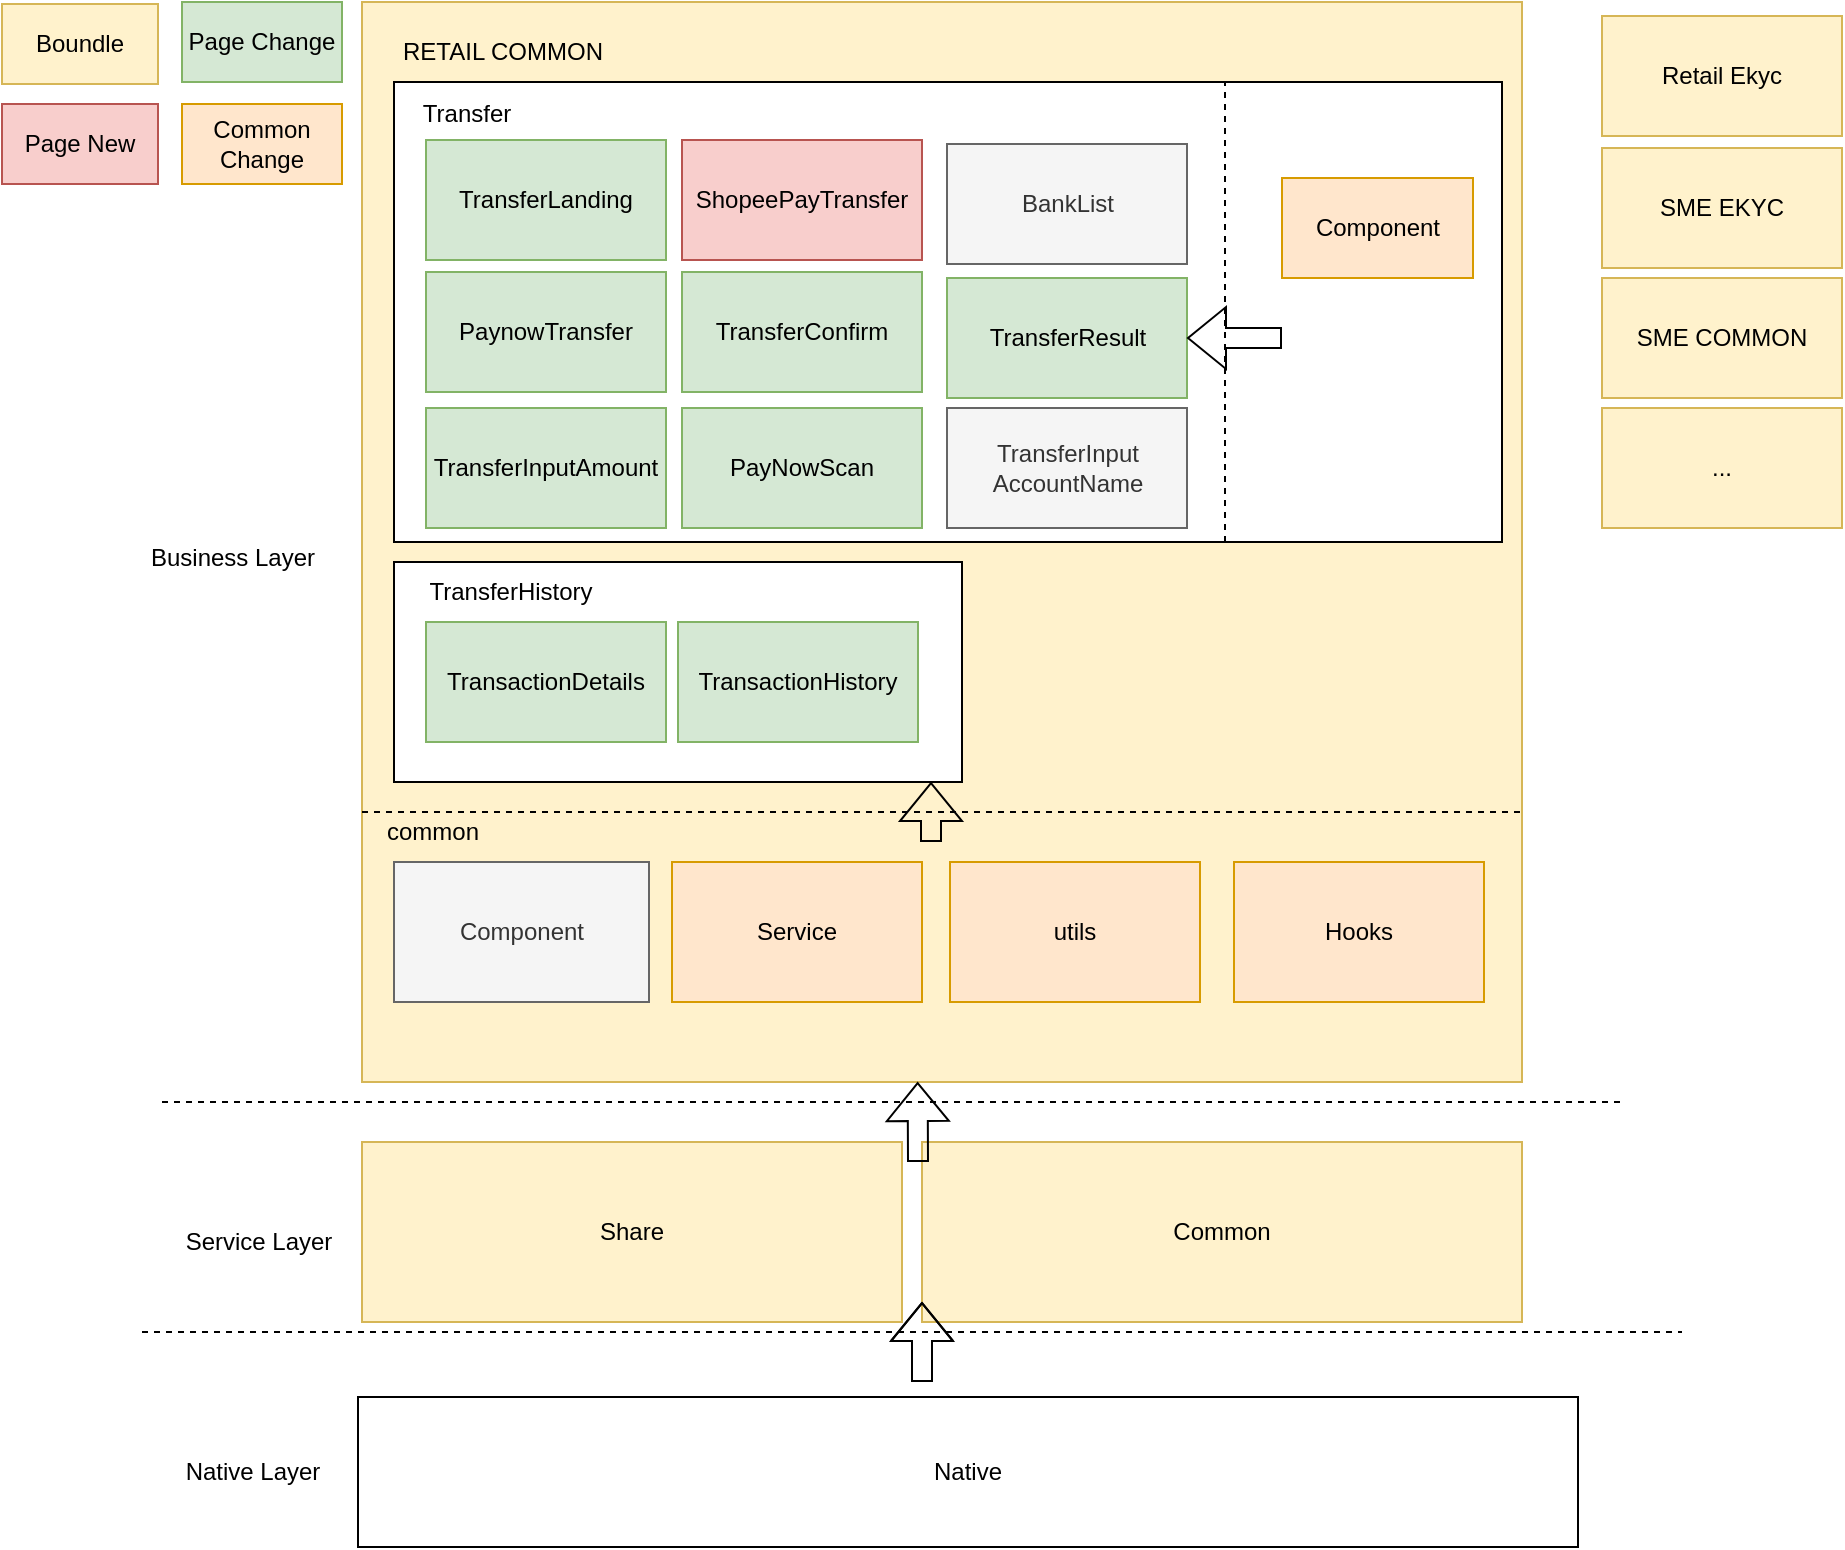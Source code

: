 <mxfile version="21.1.8" type="github" pages="3">
  <diagram name="第 1 页" id="1yYVKg7gYqVnLr0icWR6">
    <mxGraphModel dx="2261" dy="771" grid="1" gridSize="10" guides="1" tooltips="1" connect="1" arrows="1" fold="1" page="1" pageScale="1" pageWidth="827" pageHeight="1169" math="0" shadow="0">
      <root>
        <mxCell id="0" />
        <mxCell id="1" parent="0" />
        <mxCell id="9tb9bFtsTYVmH_khgkMe-59" value="Share" style="rounded=0;whiteSpace=wrap;html=1;fillColor=#fff2cc;strokeColor=#d6b656;" vertex="1" parent="1">
          <mxGeometry x="150" y="610" width="270" height="90" as="geometry" />
        </mxCell>
        <mxCell id="9tb9bFtsTYVmH_khgkMe-60" value="Common" style="rounded=0;whiteSpace=wrap;html=1;fillColor=#fff2cc;strokeColor=#d6b656;" vertex="1" parent="1">
          <mxGeometry x="430" y="610" width="300" height="90" as="geometry" />
        </mxCell>
        <mxCell id="9tb9bFtsTYVmH_khgkMe-1" value="" style="rounded=0;whiteSpace=wrap;html=1;fillColor=#fff2cc;strokeColor=#d6b656;" vertex="1" parent="1">
          <mxGeometry x="150" y="40" width="580" height="540" as="geometry" />
        </mxCell>
        <mxCell id="9tb9bFtsTYVmH_khgkMe-2" value="Business Layer" style="text;html=1;align=center;verticalAlign=middle;resizable=0;points=[];autosize=1;strokeColor=none;fillColor=none;" vertex="1" parent="1">
          <mxGeometry x="30" y="303" width="110" height="30" as="geometry" />
        </mxCell>
        <mxCell id="9tb9bFtsTYVmH_khgkMe-3" value="RETAIL COMMON" style="text;html=1;align=center;verticalAlign=middle;resizable=0;points=[];autosize=1;strokeColor=none;fillColor=none;" vertex="1" parent="1">
          <mxGeometry x="160" y="50" width="120" height="30" as="geometry" />
        </mxCell>
        <mxCell id="9tb9bFtsTYVmH_khgkMe-6" value="Retail Ekyc" style="rounded=0;whiteSpace=wrap;html=1;fillColor=#fff2cc;strokeColor=#d6b656;" vertex="1" parent="1">
          <mxGeometry x="770" y="47" width="120" height="60" as="geometry" />
        </mxCell>
        <mxCell id="9tb9bFtsTYVmH_khgkMe-7" value="SME COMMON" style="rounded=0;whiteSpace=wrap;html=1;fillColor=#fff2cc;strokeColor=#d6b656;" vertex="1" parent="1">
          <mxGeometry x="770" y="178" width="120" height="60" as="geometry" />
        </mxCell>
        <mxCell id="9tb9bFtsTYVmH_khgkMe-8" value="SME EKYC" style="rounded=0;whiteSpace=wrap;html=1;fillColor=#fff2cc;strokeColor=#d6b656;" vertex="1" parent="1">
          <mxGeometry x="770" y="113" width="120" height="60" as="geometry" />
        </mxCell>
        <mxCell id="9tb9bFtsTYVmH_khgkMe-9" value="..." style="rounded=0;whiteSpace=wrap;html=1;fillColor=#fff2cc;strokeColor=#d6b656;" vertex="1" parent="1">
          <mxGeometry x="770" y="243" width="120" height="60" as="geometry" />
        </mxCell>
        <mxCell id="9tb9bFtsTYVmH_khgkMe-10" value="" style="endArrow=none;dashed=1;html=1;rounded=0;" edge="1" parent="1">
          <mxGeometry width="50" height="50" relative="1" as="geometry">
            <mxPoint x="50" y="590" as="sourcePoint" />
            <mxPoint x="780" y="590" as="targetPoint" />
          </mxGeometry>
        </mxCell>
        <mxCell id="9tb9bFtsTYVmH_khgkMe-11" value="Service Layer" style="text;html=1;align=center;verticalAlign=middle;resizable=0;points=[];autosize=1;strokeColor=none;fillColor=none;" vertex="1" parent="1">
          <mxGeometry x="48" y="645" width="100" height="30" as="geometry" />
        </mxCell>
        <mxCell id="9tb9bFtsTYVmH_khgkMe-12" value="Component" style="rounded=0;whiteSpace=wrap;html=1;fillColor=#f5f5f5;strokeColor=#666666;fontColor=#333333;" vertex="1" parent="1">
          <mxGeometry x="166" y="470" width="127.5" height="70" as="geometry" />
        </mxCell>
        <mxCell id="9tb9bFtsTYVmH_khgkMe-15" value="" style="endArrow=none;dashed=1;html=1;rounded=0;" edge="1" parent="1">
          <mxGeometry width="50" height="50" relative="1" as="geometry">
            <mxPoint x="40" y="705" as="sourcePoint" />
            <mxPoint x="810" y="705" as="targetPoint" />
          </mxGeometry>
        </mxCell>
        <mxCell id="9tb9bFtsTYVmH_khgkMe-16" value="Native Layer" style="text;html=1;align=center;verticalAlign=middle;resizable=0;points=[];autosize=1;strokeColor=none;fillColor=none;" vertex="1" parent="1">
          <mxGeometry x="50" y="760" width="90" height="30" as="geometry" />
        </mxCell>
        <mxCell id="9tb9bFtsTYVmH_khgkMe-20" value="Native" style="rounded=0;whiteSpace=wrap;html=1;" vertex="1" parent="1">
          <mxGeometry x="148" y="737.5" width="610" height="75" as="geometry" />
        </mxCell>
        <mxCell id="9tb9bFtsTYVmH_khgkMe-24" value="Boundle" style="rounded=0;whiteSpace=wrap;html=1;fillColor=#fff2cc;strokeColor=#d6b656;" vertex="1" parent="1">
          <mxGeometry x="-30" y="41" width="78" height="40" as="geometry" />
        </mxCell>
        <mxCell id="9tb9bFtsTYVmH_khgkMe-25" value="Page New" style="rounded=0;whiteSpace=wrap;html=1;fillColor=#f8cecc;strokeColor=#b85450;" vertex="1" parent="1">
          <mxGeometry x="-30" y="91" width="78" height="40" as="geometry" />
        </mxCell>
        <mxCell id="9tb9bFtsTYVmH_khgkMe-26" value="Page Change" style="rounded=0;whiteSpace=wrap;html=1;fillColor=#d5e8d4;strokeColor=#82b366;" vertex="1" parent="1">
          <mxGeometry x="60" y="40" width="80" height="40" as="geometry" />
        </mxCell>
        <mxCell id="9tb9bFtsTYVmH_khgkMe-28" value="" style="rounded=0;whiteSpace=wrap;html=1;" vertex="1" parent="1">
          <mxGeometry x="166" y="80" width="554" height="230" as="geometry" />
        </mxCell>
        <mxCell id="9tb9bFtsTYVmH_khgkMe-29" value="Transfer" style="text;html=1;align=center;verticalAlign=middle;resizable=0;points=[];autosize=1;strokeColor=none;fillColor=none;" vertex="1" parent="1">
          <mxGeometry x="167" y="81" width="70" height="30" as="geometry" />
        </mxCell>
        <mxCell id="9tb9bFtsTYVmH_khgkMe-31" value="TransferLanding" style="rounded=0;whiteSpace=wrap;html=1;fillColor=#d5e8d4;strokeColor=#82b366;" vertex="1" parent="1">
          <mxGeometry x="182" y="109" width="120" height="60" as="geometry" />
        </mxCell>
        <mxCell id="9tb9bFtsTYVmH_khgkMe-32" value="PaynowTransfer" style="rounded=0;whiteSpace=wrap;html=1;fillColor=#d5e8d4;strokeColor=#82b366;" vertex="1" parent="1">
          <mxGeometry x="182" y="175" width="120" height="60" as="geometry" />
        </mxCell>
        <mxCell id="9tb9bFtsTYVmH_khgkMe-34" value="ShopeePayTransfer" style="rounded=0;whiteSpace=wrap;html=1;fillColor=#f8cecc;strokeColor=#b85450;" vertex="1" parent="1">
          <mxGeometry x="310" y="109" width="120" height="60" as="geometry" />
        </mxCell>
        <mxCell id="9tb9bFtsTYVmH_khgkMe-35" value="TransferConfirm" style="rounded=0;whiteSpace=wrap;html=1;fillColor=#d5e8d4;strokeColor=#82b366;" vertex="1" parent="1">
          <mxGeometry x="310" y="175" width="120" height="60" as="geometry" />
        </mxCell>
        <mxCell id="9tb9bFtsTYVmH_khgkMe-36" value="TransferInputAmount" style="rounded=0;whiteSpace=wrap;html=1;fillColor=#d5e8d4;strokeColor=#82b366;" vertex="1" parent="1">
          <mxGeometry x="182" y="243" width="120" height="60" as="geometry" />
        </mxCell>
        <mxCell id="9tb9bFtsTYVmH_khgkMe-37" value="PayNowScan" style="rounded=0;whiteSpace=wrap;html=1;fillColor=#d5e8d4;strokeColor=#82b366;" vertex="1" parent="1">
          <mxGeometry x="310" y="243" width="120" height="60" as="geometry" />
        </mxCell>
        <mxCell id="9tb9bFtsTYVmH_khgkMe-38" value="BankList" style="rounded=0;whiteSpace=wrap;html=1;fillColor=#f5f5f5;strokeColor=#666666;fontColor=#333333;" vertex="1" parent="1">
          <mxGeometry x="442.5" y="111" width="120" height="60" as="geometry" />
        </mxCell>
        <mxCell id="9tb9bFtsTYVmH_khgkMe-39" value="TransferResult" style="rounded=0;whiteSpace=wrap;html=1;fillColor=#d5e8d4;strokeColor=#82b366;" vertex="1" parent="1">
          <mxGeometry x="442.5" y="178" width="120" height="60" as="geometry" />
        </mxCell>
        <mxCell id="9tb9bFtsTYVmH_khgkMe-40" value="" style="rounded=0;whiteSpace=wrap;html=1;" vertex="1" parent="1">
          <mxGeometry x="166" y="320" width="284" height="110" as="geometry" />
        </mxCell>
        <mxCell id="9tb9bFtsTYVmH_khgkMe-41" value="TransferHistory" style="text;html=1;align=center;verticalAlign=middle;resizable=0;points=[];autosize=1;strokeColor=none;fillColor=none;" vertex="1" parent="1">
          <mxGeometry x="169" y="320" width="110" height="30" as="geometry" />
        </mxCell>
        <mxCell id="9tb9bFtsTYVmH_khgkMe-42" value="TransactionDetails" style="rounded=0;whiteSpace=wrap;html=1;fillColor=#d5e8d4;strokeColor=#82b366;" vertex="1" parent="1">
          <mxGeometry x="182" y="350" width="120" height="60" as="geometry" />
        </mxCell>
        <mxCell id="9tb9bFtsTYVmH_khgkMe-43" value="TransactionHistory" style="rounded=0;whiteSpace=wrap;html=1;fillColor=#d5e8d4;strokeColor=#82b366;" vertex="1" parent="1">
          <mxGeometry x="308" y="350" width="120" height="60" as="geometry" />
        </mxCell>
        <mxCell id="9tb9bFtsTYVmH_khgkMe-44" value="TransferInput&lt;br&gt;AccountName" style="rounded=0;whiteSpace=wrap;html=1;fillColor=#f5f5f5;strokeColor=#666666;fontColor=#333333;" vertex="1" parent="1">
          <mxGeometry x="442.5" y="243" width="120" height="60" as="geometry" />
        </mxCell>
        <mxCell id="9tb9bFtsTYVmH_khgkMe-45" value="Service" style="rounded=0;whiteSpace=wrap;html=1;fillColor=#ffe6cc;strokeColor=#d79b00;" vertex="1" parent="1">
          <mxGeometry x="305" y="470" width="125" height="70" as="geometry" />
        </mxCell>
        <mxCell id="9tb9bFtsTYVmH_khgkMe-47" value="utils" style="rounded=0;whiteSpace=wrap;html=1;fillColor=#ffe6cc;strokeColor=#d79b00;" vertex="1" parent="1">
          <mxGeometry x="444" y="470" width="125" height="70" as="geometry" />
        </mxCell>
        <mxCell id="9tb9bFtsTYVmH_khgkMe-48" value="Hooks" style="rounded=0;whiteSpace=wrap;html=1;fillColor=#ffe6cc;strokeColor=#d79b00;" vertex="1" parent="1">
          <mxGeometry x="586" y="470" width="125" height="70" as="geometry" />
        </mxCell>
        <mxCell id="9tb9bFtsTYVmH_khgkMe-50" value="" style="endArrow=none;dashed=1;html=1;rounded=0;exitX=0.75;exitY=1;exitDx=0;exitDy=0;entryX=0.75;entryY=0;entryDx=0;entryDy=0;" edge="1" parent="1" source="9tb9bFtsTYVmH_khgkMe-28" target="9tb9bFtsTYVmH_khgkMe-28">
          <mxGeometry width="50" height="50" relative="1" as="geometry">
            <mxPoint x="550" y="140" as="sourcePoint" />
            <mxPoint x="600" y="90" as="targetPoint" />
          </mxGeometry>
        </mxCell>
        <mxCell id="9tb9bFtsTYVmH_khgkMe-51" value="Component" style="rounded=0;whiteSpace=wrap;html=1;fillColor=#ffe6cc;strokeColor=#d79b00;" vertex="1" parent="1">
          <mxGeometry x="610" y="128" width="95.5" height="50" as="geometry" />
        </mxCell>
        <mxCell id="9tb9bFtsTYVmH_khgkMe-55" value="" style="shape=flexArrow;endArrow=classic;html=1;rounded=0;entryX=1;entryY=0.5;entryDx=0;entryDy=0;" edge="1" parent="1" target="9tb9bFtsTYVmH_khgkMe-39">
          <mxGeometry width="50" height="50" relative="1" as="geometry">
            <mxPoint x="610" y="208" as="sourcePoint" />
            <mxPoint x="640" y="-20" as="targetPoint" />
          </mxGeometry>
        </mxCell>
        <mxCell id="9tb9bFtsTYVmH_khgkMe-57" value="" style="shape=flexArrow;endArrow=classic;html=1;rounded=0;" edge="1" parent="1">
          <mxGeometry width="50" height="50" relative="1" as="geometry">
            <mxPoint x="430" y="730" as="sourcePoint" />
            <mxPoint x="430" y="690" as="targetPoint" />
            <Array as="points">
              <mxPoint x="430" y="710" />
            </Array>
          </mxGeometry>
        </mxCell>
        <mxCell id="9tb9bFtsTYVmH_khgkMe-58" value="" style="shape=flexArrow;endArrow=classic;html=1;rounded=0;" edge="1" parent="1">
          <mxGeometry width="50" height="50" relative="1" as="geometry">
            <mxPoint x="434.5" y="460" as="sourcePoint" />
            <mxPoint x="434.5" y="430" as="targetPoint" />
          </mxGeometry>
        </mxCell>
        <mxCell id="9tb9bFtsTYVmH_khgkMe-62" value="" style="shape=flexArrow;endArrow=classic;html=1;rounded=0;entryX=0.479;entryY=1;entryDx=0;entryDy=0;entryPerimeter=0;" edge="1" parent="1" target="9tb9bFtsTYVmH_khgkMe-1">
          <mxGeometry width="50" height="50" relative="1" as="geometry">
            <mxPoint x="428" y="620" as="sourcePoint" />
            <mxPoint x="388" y="610" as="targetPoint" />
          </mxGeometry>
        </mxCell>
        <mxCell id="9tb9bFtsTYVmH_khgkMe-64" value="" style="endArrow=none;dashed=1;html=1;rounded=0;entryX=1;entryY=0.75;entryDx=0;entryDy=0;exitX=0;exitY=0.75;exitDx=0;exitDy=0;" edge="1" parent="1" source="9tb9bFtsTYVmH_khgkMe-1" target="9tb9bFtsTYVmH_khgkMe-1">
          <mxGeometry width="50" height="50" relative="1" as="geometry">
            <mxPoint x="150" y="450" as="sourcePoint" />
            <mxPoint x="808" y="450" as="targetPoint" />
          </mxGeometry>
        </mxCell>
        <mxCell id="9tb9bFtsTYVmH_khgkMe-66" value="common" style="text;html=1;align=center;verticalAlign=middle;resizable=0;points=[];autosize=1;strokeColor=none;fillColor=none;" vertex="1" parent="1">
          <mxGeometry x="150" y="440" width="70" height="30" as="geometry" />
        </mxCell>
        <mxCell id="9tb9bFtsTYVmH_khgkMe-68" value="Common Change" style="rounded=0;whiteSpace=wrap;html=1;fillColor=#ffe6cc;strokeColor=#d79b00;" vertex="1" parent="1">
          <mxGeometry x="60" y="91" width="80" height="40" as="geometry" />
        </mxCell>
      </root>
    </mxGraphModel>
  </diagram>
  <diagram id="OWnkQn8_d-KOOM2fser1" name="第 2 页">
    <mxGraphModel dx="2261" dy="771" grid="1" gridSize="10" guides="1" tooltips="1" connect="1" arrows="1" fold="1" page="1" pageScale="1" pageWidth="827" pageHeight="1169" math="0" shadow="0">
      <root>
        <mxCell id="0" />
        <mxCell id="1" parent="0" />
        <mxCell id="G4Oxn8eOk-U_n_WowGoj-14" style="rounded=0;orthogonalLoop=1;jettySize=auto;html=1;entryX=0;entryY=0.5;entryDx=0;entryDy=0;" edge="1" parent="1" target="G4Oxn8eOk-U_n_WowGoj-4">
          <mxGeometry relative="1" as="geometry">
            <mxPoint x="100" y="320" as="sourcePoint" />
          </mxGeometry>
        </mxCell>
        <mxCell id="G4Oxn8eOk-U_n_WowGoj-1" value="Actor" style="shape=umlActor;verticalLabelPosition=bottom;verticalAlign=top;html=1;outlineConnect=0;" vertex="1" parent="1">
          <mxGeometry x="50" y="280" width="50" height="120" as="geometry" />
        </mxCell>
        <mxCell id="G4Oxn8eOk-U_n_WowGoj-6" style="rounded=0;orthogonalLoop=1;jettySize=auto;html=1;dashed=1;" edge="1" parent="1" source="G4Oxn8eOk-U_n_WowGoj-3" target="G4Oxn8eOk-U_n_WowGoj-1">
          <mxGeometry relative="1" as="geometry" />
        </mxCell>
        <mxCell id="G4Oxn8eOk-U_n_WowGoj-3" value="PayNow QR Scan" style="ellipse;whiteSpace=wrap;html=1;" vertex="1" parent="1">
          <mxGeometry x="260" y="100" width="120" height="80" as="geometry" />
        </mxCell>
        <mxCell id="G4Oxn8eOk-U_n_WowGoj-4" value="View Transfer Tab" style="ellipse;whiteSpace=wrap;html=1;" vertex="1" parent="1">
          <mxGeometry x="260" y="210" width="120" height="80" as="geometry" />
        </mxCell>
        <mxCell id="G4Oxn8eOk-U_n_WowGoj-5" value="Via Shopee Pay Payee" style="ellipse;whiteSpace=wrap;html=1;" vertex="1" parent="1">
          <mxGeometry x="540" y="340" width="120" height="80" as="geometry" />
        </mxCell>
        <mxCell id="G4Oxn8eOk-U_n_WowGoj-7" value="&amp;lt;&amp;lt;includes&amp;gt;&amp;gt;" style="text;html=1;align=center;verticalAlign=middle;resizable=0;points=[];autosize=1;strokeColor=none;fillColor=none;" vertex="1" parent="1">
          <mxGeometry x="130" y="200" width="100" height="30" as="geometry" />
        </mxCell>
        <mxCell id="G4Oxn8eOk-U_n_WowGoj-8" value="ShopeePay Entry" style="ellipse;whiteSpace=wrap;html=1;" vertex="1" parent="1">
          <mxGeometry x="540" y="210" width="120" height="80" as="geometry" />
        </mxCell>
        <mxCell id="G4Oxn8eOk-U_n_WowGoj-9" style="rounded=0;orthogonalLoop=1;jettySize=auto;html=1;dashed=1;entryX=1;entryY=0.5;entryDx=0;entryDy=0;exitX=0;exitY=0.35;exitDx=0;exitDy=0;exitPerimeter=0;" edge="1" parent="1" source="G4Oxn8eOk-U_n_WowGoj-5" target="G4Oxn8eOk-U_n_WowGoj-4">
          <mxGeometry relative="1" as="geometry">
            <mxPoint x="530" y="226" as="sourcePoint" />
            <mxPoint x="370" y="240" as="targetPoint" />
          </mxGeometry>
        </mxCell>
        <mxCell id="G4Oxn8eOk-U_n_WowGoj-10" value="&amp;lt;&amp;lt;includes&amp;gt;&amp;gt;" style="text;html=1;align=center;verticalAlign=middle;resizable=0;points=[];autosize=1;strokeColor=none;fillColor=none;" vertex="1" parent="1">
          <mxGeometry x="430" y="280" width="100" height="30" as="geometry" />
        </mxCell>
        <mxCell id="G4Oxn8eOk-U_n_WowGoj-11" style="rounded=0;orthogonalLoop=1;jettySize=auto;html=1;dashed=1;exitX=0;exitY=0.5;exitDx=0;exitDy=0;" edge="1" parent="1" source="G4Oxn8eOk-U_n_WowGoj-8">
          <mxGeometry relative="1" as="geometry">
            <mxPoint x="540" y="236" as="sourcePoint" />
            <mxPoint x="380" y="250" as="targetPoint" />
          </mxGeometry>
        </mxCell>
        <mxCell id="G4Oxn8eOk-U_n_WowGoj-12" value="&amp;lt;&amp;lt;includes&amp;gt;&amp;gt;" style="text;html=1;align=center;verticalAlign=middle;resizable=0;points=[];autosize=1;strokeColor=none;fillColor=none;" vertex="1" parent="1">
          <mxGeometry x="400" y="360" width="100" height="30" as="geometry" />
        </mxCell>
        <mxCell id="G4Oxn8eOk-U_n_WowGoj-15" value="Search ShopeePay" style="ellipse;whiteSpace=wrap;html=1;" vertex="1" parent="1">
          <mxGeometry x="260" y="350" width="120" height="80" as="geometry" />
        </mxCell>
        <mxCell id="G4Oxn8eOk-U_n_WowGoj-16" style="rounded=0;orthogonalLoop=1;jettySize=auto;html=1;dashed=1;entryX=1;entryY=0.5;entryDx=0;entryDy=0;exitX=-0.025;exitY=0.6;exitDx=0;exitDy=0;exitPerimeter=0;" edge="1" parent="1" source="G4Oxn8eOk-U_n_WowGoj-5" target="G4Oxn8eOk-U_n_WowGoj-15">
          <mxGeometry relative="1" as="geometry">
            <mxPoint x="540" y="236" as="sourcePoint" />
            <mxPoint x="390" y="260" as="targetPoint" />
          </mxGeometry>
        </mxCell>
        <mxCell id="G4Oxn8eOk-U_n_WowGoj-17" value="&amp;lt;&amp;lt;includes&amp;gt;&amp;gt;" style="text;html=1;align=center;verticalAlign=middle;resizable=0;points=[];autosize=1;strokeColor=none;fillColor=none;" vertex="1" parent="1">
          <mxGeometry x="420" y="220" width="100" height="30" as="geometry" />
        </mxCell>
        <mxCell id="G4Oxn8eOk-U_n_WowGoj-18" style="rounded=0;orthogonalLoop=1;jettySize=auto;html=1;entryX=0;entryY=0.5;entryDx=0;entryDy=0;exitX=1;exitY=0.333;exitDx=0;exitDy=0;exitPerimeter=0;" edge="1" parent="1" source="G4Oxn8eOk-U_n_WowGoj-1" target="G4Oxn8eOk-U_n_WowGoj-15">
          <mxGeometry relative="1" as="geometry">
            <mxPoint x="110" y="370" as="sourcePoint" />
            <mxPoint x="270" y="260" as="targetPoint" />
          </mxGeometry>
        </mxCell>
        <mxCell id="G4Oxn8eOk-U_n_WowGoj-21" style="rounded=0;orthogonalLoop=1;jettySize=auto;html=1;dashed=1;" edge="1" parent="1" source="G4Oxn8eOk-U_n_WowGoj-20">
          <mxGeometry relative="1" as="geometry">
            <mxPoint x="50" y="320" as="targetPoint" />
          </mxGeometry>
        </mxCell>
        <mxCell id="G4Oxn8eOk-U_n_WowGoj-20" value="Shopee Pay Input Amount" style="ellipse;whiteSpace=wrap;html=1;" vertex="1" parent="1">
          <mxGeometry x="-240" y="280" width="120" height="80" as="geometry" />
        </mxCell>
        <mxCell id="G4Oxn8eOk-U_n_WowGoj-22" value="&amp;lt;&amp;lt;includes&amp;gt;&amp;gt;" style="text;html=1;align=center;verticalAlign=middle;resizable=0;points=[];autosize=1;strokeColor=none;fillColor=none;" vertex="1" parent="1">
          <mxGeometry x="-100" y="290" width="100" height="30" as="geometry" />
        </mxCell>
        <mxCell id="G4Oxn8eOk-U_n_WowGoj-25" style="rounded=0;orthogonalLoop=1;jettySize=auto;html=1;dashed=1;" edge="1" parent="1" source="G4Oxn8eOk-U_n_WowGoj-23" target="G4Oxn8eOk-U_n_WowGoj-1">
          <mxGeometry relative="1" as="geometry" />
        </mxCell>
        <mxCell id="G4Oxn8eOk-U_n_WowGoj-23" value="Shopee Pay Transfer Comfirm" style="ellipse;whiteSpace=wrap;html=1;" vertex="1" parent="1">
          <mxGeometry x="-230" y="140" width="120" height="80" as="geometry" />
        </mxCell>
        <mxCell id="G4Oxn8eOk-U_n_WowGoj-26" value="&amp;lt;&amp;lt;includes&amp;gt;&amp;gt;" style="text;html=1;align=center;verticalAlign=middle;resizable=0;points=[];autosize=1;strokeColor=none;fillColor=none;" vertex="1" parent="1">
          <mxGeometry x="-70" y="230" width="100" height="30" as="geometry" />
        </mxCell>
        <mxCell id="G4Oxn8eOk-U_n_WowGoj-28" style="rounded=0;orthogonalLoop=1;jettySize=auto;html=1;entryX=0;entryY=0.333;entryDx=0;entryDy=0;entryPerimeter=0;dashed=1;" edge="1" parent="1" source="G4Oxn8eOk-U_n_WowGoj-27" target="G4Oxn8eOk-U_n_WowGoj-1">
          <mxGeometry relative="1" as="geometry" />
        </mxCell>
        <mxCell id="G4Oxn8eOk-U_n_WowGoj-27" value="Shopee Pay Transfer Result" style="ellipse;whiteSpace=wrap;html=1;" vertex="1" parent="1">
          <mxGeometry x="-230" y="410" width="120" height="80" as="geometry" />
        </mxCell>
        <mxCell id="G4Oxn8eOk-U_n_WowGoj-29" value="&amp;lt;&amp;lt;includes&amp;gt;&amp;gt;" style="text;html=1;align=center;verticalAlign=middle;resizable=0;points=[];autosize=1;strokeColor=none;fillColor=none;" vertex="1" parent="1">
          <mxGeometry x="-90" y="375" width="100" height="30" as="geometry" />
        </mxCell>
        <mxCell id="G4Oxn8eOk-U_n_WowGoj-32" style="rounded=0;orthogonalLoop=1;jettySize=auto;html=1;dashed=1;" edge="1" parent="1" source="G4Oxn8eOk-U_n_WowGoj-30">
          <mxGeometry relative="1" as="geometry">
            <mxPoint x="100" y="320" as="targetPoint" />
          </mxGeometry>
        </mxCell>
        <mxCell id="G4Oxn8eOk-U_n_WowGoj-30" value="view Shopee Pay Transaction History" style="ellipse;whiteSpace=wrap;html=1;" vertex="1" parent="1">
          <mxGeometry x="260" y="480" width="120" height="80" as="geometry" />
        </mxCell>
        <mxCell id="G4Oxn8eOk-U_n_WowGoj-33" value="&amp;lt;&amp;lt;includes&amp;gt;&amp;gt;" style="text;html=1;align=center;verticalAlign=middle;resizable=0;points=[];autosize=1;strokeColor=none;fillColor=none;" vertex="1" parent="1">
          <mxGeometry x="140" y="420" width="100" height="30" as="geometry" />
        </mxCell>
        <mxCell id="LxgqwrDwVRiK6hQyfJcV-2" style="edgeStyle=orthogonalEdgeStyle;rounded=0;orthogonalLoop=1;jettySize=auto;html=1;entryX=1;entryY=0.5;entryDx=0;entryDy=0;dashed=1;" edge="1" parent="1" source="LxgqwrDwVRiK6hQyfJcV-1" target="G4Oxn8eOk-U_n_WowGoj-30">
          <mxGeometry relative="1" as="geometry" />
        </mxCell>
        <mxCell id="LxgqwrDwVRiK6hQyfJcV-1" value="view Shopee Pay Transaction Detail" style="ellipse;whiteSpace=wrap;html=1;" vertex="1" parent="1">
          <mxGeometry x="510" y="480" width="120" height="80" as="geometry" />
        </mxCell>
        <mxCell id="LxgqwrDwVRiK6hQyfJcV-3" value="&amp;lt;&amp;lt;includes&amp;gt;&amp;gt;" style="text;html=1;align=center;verticalAlign=middle;resizable=0;points=[];autosize=1;strokeColor=none;fillColor=none;" vertex="1" parent="1">
          <mxGeometry x="400" y="490" width="100" height="30" as="geometry" />
        </mxCell>
      </root>
    </mxGraphModel>
  </diagram>
  <diagram id="r7Gs9r0Nordkpc6M26Fp" name="第 3 页">
    <mxGraphModel dx="1434" dy="771" grid="1" gridSize="10" guides="1" tooltips="1" connect="1" arrows="1" fold="1" page="1" pageScale="1" pageWidth="827" pageHeight="1169" math="0" shadow="0">
      <root>
        <mxCell id="0" />
        <mxCell id="1" parent="0" />
        <mxCell id="O9BEnT9fls8LkPfWto6d-3" value="" style="edgeStyle=orthogonalEdgeStyle;rounded=0;orthogonalLoop=1;jettySize=auto;html=1;entryX=0;entryY=0.5;entryDx=0;entryDy=0;" edge="1" parent="1" source="2Ky2UhWXqZa8DBrNKPpw-1" target="O9BEnT9fls8LkPfWto6d-1">
          <mxGeometry relative="1" as="geometry" />
        </mxCell>
        <mxCell id="2Ky2UhWXqZa8DBrNKPpw-1" value="" style="rounded=0;whiteSpace=wrap;html=1;" vertex="1" parent="1">
          <mxGeometry x="75" y="210" width="120" height="60" as="geometry" />
        </mxCell>
        <mxCell id="2Ky2UhWXqZa8DBrNKPpw-2" value="HomePage" style="text;html=1;align=center;verticalAlign=middle;resizable=0;points=[];autosize=1;strokeColor=none;fillColor=none;" vertex="1" parent="1">
          <mxGeometry x="75" y="210" width="80" height="30" as="geometry" />
        </mxCell>
        <mxCell id="O9BEnT9fls8LkPfWto6d-1" value="" style="rounded=0;whiteSpace=wrap;html=1;" vertex="1" parent="1">
          <mxGeometry x="310" y="190" width="210" height="100" as="geometry" />
        </mxCell>
        <mxCell id="O9BEnT9fls8LkPfWto6d-2" value="QR Scan" style="text;html=1;align=center;verticalAlign=middle;resizable=0;points=[];autosize=1;strokeColor=none;fillColor=none;" vertex="1" parent="1">
          <mxGeometry x="315" y="190" width="70" height="30" as="geometry" />
        </mxCell>
        <mxCell id="O9BEnT9fls8LkPfWto6d-4" value="click Sacn &amp;amp; Pay" style="text;html=1;align=center;verticalAlign=middle;resizable=0;points=[];autosize=1;strokeColor=none;fillColor=none;" vertex="1" parent="1">
          <mxGeometry x="195" y="210" width="110" height="30" as="geometry" />
        </mxCell>
        <mxCell id="O9BEnT9fls8LkPfWto6d-8" value="" style="edgeStyle=orthogonalEdgeStyle;rounded=0;orthogonalLoop=1;jettySize=auto;html=1;entryX=-0.007;entryY=1.1;entryDx=0;entryDy=0;entryPerimeter=0;" edge="1" parent="1" source="O9BEnT9fls8LkPfWto6d-5" target="O9BEnT9fls8LkPfWto6d-7">
          <mxGeometry relative="1" as="geometry">
            <Array as="points">
              <mxPoint x="560" y="248" />
              <mxPoint x="560" y="248" />
            </Array>
          </mxGeometry>
        </mxCell>
        <mxCell id="O9BEnT9fls8LkPfWto6d-5" value="interface IPayNowScanProps {&lt;br&gt;&amp;nbsp; isChanelOff?:boolean;&lt;br&gt;&amp;nbsp; fromPage?:string&lt;br&gt;}" style="text;html=1;align=left;verticalAlign=middle;resizable=0;points=[];autosize=1;strokeColor=none;fillColor=none;" vertex="1" parent="1">
          <mxGeometry x="330" y="210" width="190" height="70" as="geometry" />
        </mxCell>
        <mxCell id="O9BEnT9fls8LkPfWto6d-11" value="" style="edgeStyle=orthogonalEdgeStyle;rounded=0;orthogonalLoop=1;jettySize=auto;html=1;" edge="1" parent="1" source="O9BEnT9fls8LkPfWto6d-6" target="O9BEnT9fls8LkPfWto6d-9">
          <mxGeometry relative="1" as="geometry" />
        </mxCell>
        <mxCell id="O9BEnT9fls8LkPfWto6d-6" value="" style="rounded=0;whiteSpace=wrap;html=1;" vertex="1" parent="1">
          <mxGeometry x="590" y="215" width="160" height="60" as="geometry" />
        </mxCell>
        <mxCell id="O9BEnT9fls8LkPfWto6d-7" value="TransferInputAmount" style="text;html=1;align=center;verticalAlign=middle;resizable=0;points=[];autosize=1;strokeColor=none;fillColor=none;" vertex="1" parent="1">
          <mxGeometry x="590" y="215" width="140" height="30" as="geometry" />
        </mxCell>
        <mxCell id="O9BEnT9fls8LkPfWto6d-14" value="" style="edgeStyle=orthogonalEdgeStyle;rounded=0;orthogonalLoop=1;jettySize=auto;html=1;" edge="1" parent="1" source="O9BEnT9fls8LkPfWto6d-9" target="O9BEnT9fls8LkPfWto6d-12">
          <mxGeometry relative="1" as="geometry" />
        </mxCell>
        <mxCell id="O9BEnT9fls8LkPfWto6d-9" value="" style="rounded=0;whiteSpace=wrap;html=1;" vertex="1" parent="1">
          <mxGeometry x="860" y="181.5" width="200" height="127.5" as="geometry" />
        </mxCell>
        <mxCell id="O9BEnT9fls8LkPfWto6d-10" value="TransferConfirm" style="text;html=1;align=center;verticalAlign=middle;resizable=0;points=[];autosize=1;strokeColor=none;fillColor=none;" vertex="1" parent="1">
          <mxGeometry x="860" y="179" width="110" height="30" as="geometry" />
        </mxCell>
        <mxCell id="O9BEnT9fls8LkPfWto6d-12" value="" style="rounded=0;whiteSpace=wrap;html=1;" vertex="1" parent="1">
          <mxGeometry x="1130" y="215" width="160" height="60" as="geometry" />
        </mxCell>
        <mxCell id="O9BEnT9fls8LkPfWto6d-13" value="TransferResult" style="text;html=1;align=center;verticalAlign=middle;resizable=0;points=[];autosize=1;strokeColor=none;fillColor=none;" vertex="1" parent="1">
          <mxGeometry x="1130" y="215" width="100" height="30" as="geometry" />
        </mxCell>
        <mxCell id="O9BEnT9fls8LkPfWto6d-15" value="interface&amp;nbsp;ITransferConfirmProps {&lt;div&gt;&amp;nbsp; needCheck?: boolean;&lt;/div&gt;&lt;div&gt;&amp;nbsp; prefilledNotes?: string;&lt;/div&gt;&lt;div&gt;&amp;nbsp; prevPage?: ERetailPages;&lt;/div&gt;&lt;div&gt;}&lt;/div&gt;&lt;div&gt;&lt;br&gt;&lt;/div&gt;" style="text;html=1;align=left;verticalAlign=middle;resizable=0;points=[];autosize=1;strokeColor=none;fillColor=none;" vertex="1" parent="1">
          <mxGeometry x="870" y="204" width="200" height="100" as="geometry" />
        </mxCell>
        <mxCell id="O9BEnT9fls8LkPfWto6d-18" style="edgeStyle=orthogonalEdgeStyle;rounded=0;orthogonalLoop=1;jettySize=auto;html=1;entryX=0.5;entryY=1;entryDx=0;entryDy=0;" edge="1" parent="1" source="O9BEnT9fls8LkPfWto6d-16" target="O9BEnT9fls8LkPfWto6d-6">
          <mxGeometry relative="1" as="geometry">
            <Array as="points">
              <mxPoint x="130" y="330" />
              <mxPoint x="670" y="330" />
            </Array>
          </mxGeometry>
        </mxCell>
        <mxCell id="O9BEnT9fls8LkPfWto6d-21" value="" style="edgeStyle=orthogonalEdgeStyle;rounded=0;orthogonalLoop=1;jettySize=auto;html=1;" edge="1" parent="1" source="O9BEnT9fls8LkPfWto6d-16" target="O9BEnT9fls8LkPfWto6d-20">
          <mxGeometry relative="1" as="geometry" />
        </mxCell>
        <mxCell id="O9BEnT9fls8LkPfWto6d-16" value="" style="rounded=0;whiteSpace=wrap;html=1;" vertex="1" parent="1">
          <mxGeometry x="70" y="390" width="120" height="60" as="geometry" />
        </mxCell>
        <mxCell id="O9BEnT9fls8LkPfWto6d-17" value="TransferLanding" style="text;html=1;align=center;verticalAlign=middle;resizable=0;points=[];autosize=1;strokeColor=none;fillColor=none;" vertex="1" parent="1">
          <mxGeometry x="70" y="390" width="110" height="30" as="geometry" />
        </mxCell>
        <mxCell id="O9BEnT9fls8LkPfWto6d-19" value="click Recent Payee" style="text;html=1;align=center;verticalAlign=middle;resizable=0;points=[];autosize=1;strokeColor=none;fillColor=none;" vertex="1" parent="1">
          <mxGeometry x="130" y="298" width="130" height="30" as="geometry" />
        </mxCell>
        <mxCell id="O9BEnT9fls8LkPfWto6d-22" style="edgeStyle=orthogonalEdgeStyle;rounded=0;orthogonalLoop=1;jettySize=auto;html=1;" edge="1" parent="1" source="O9BEnT9fls8LkPfWto6d-20">
          <mxGeometry relative="1" as="geometry">
            <mxPoint x="670" y="280" as="targetPoint" />
          </mxGeometry>
        </mxCell>
        <mxCell id="O9BEnT9fls8LkPfWto6d-20" value="" style="rounded=0;whiteSpace=wrap;html=1;" vertex="1" parent="1">
          <mxGeometry x="310" y="390" width="120" height="60" as="geometry" />
        </mxCell>
        <mxCell id="O9BEnT9fls8LkPfWto6d-23" value="ShopeePayTransfer" style="text;html=1;align=center;verticalAlign=middle;resizable=0;points=[];autosize=1;strokeColor=none;fillColor=none;" vertex="1" parent="1">
          <mxGeometry x="300" y="390" width="130" height="30" as="geometry" />
        </mxCell>
        <mxCell id="O9BEnT9fls8LkPfWto6d-24" value="click Shopee &lt;br&gt;Pay entry" style="text;html=1;align=center;verticalAlign=middle;resizable=0;points=[];autosize=1;strokeColor=none;fillColor=none;" vertex="1" parent="1">
          <mxGeometry x="204" y="400" width="90" height="40" as="geometry" />
        </mxCell>
        <mxCell id="O9BEnT9fls8LkPfWto6d-26" value="click Payee Item" style="text;html=1;align=center;verticalAlign=middle;resizable=0;points=[];autosize=1;strokeColor=none;fillColor=none;" vertex="1" parent="1">
          <mxGeometry x="470" y="390" width="110" height="30" as="geometry" />
        </mxCell>
        <mxCell id="O9BEnT9fls8LkPfWto6d-27" value="click Next" style="text;html=1;align=center;verticalAlign=middle;resizable=0;points=[];autosize=1;strokeColor=none;fillColor=none;" vertex="1" parent="1">
          <mxGeometry x="757" y="215" width="70" height="30" as="geometry" />
        </mxCell>
        <mxCell id="O9BEnT9fls8LkPfWto6d-28" value="click Next" style="text;html=1;align=center;verticalAlign=middle;resizable=0;points=[];autosize=1;strokeColor=none;fillColor=none;" vertex="1" parent="1">
          <mxGeometry x="1060" y="215" width="70" height="30" as="geometry" />
        </mxCell>
        <mxCell id="O9BEnT9fls8LkPfWto6d-29" value="scan QR" style="text;html=1;align=center;verticalAlign=middle;resizable=0;points=[];autosize=1;strokeColor=none;fillColor=none;" vertex="1" parent="1">
          <mxGeometry x="520" y="220" width="70" height="30" as="geometry" />
        </mxCell>
      </root>
    </mxGraphModel>
  </diagram>
</mxfile>
